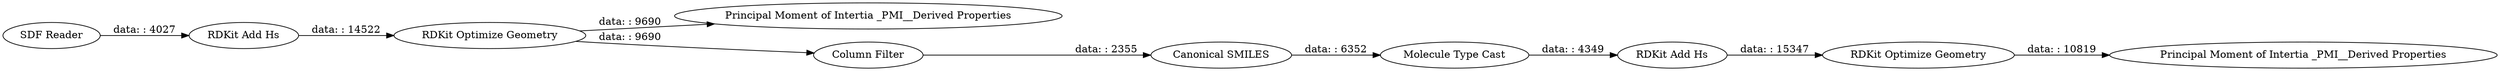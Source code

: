 digraph {
	"586794663939972478_38" [label="RDKit Add Hs"]
	"586794663939972478_34" [label="RDKit Optimize Geometry"]
	"586794663939972478_36" [label="Canonical SMILES"]
	"586794663939972478_39" [label="RDKit Optimize Geometry"]
	"586794663939972478_35" [label="RDKit Add Hs"]
	"586794663939972478_41" [label="Principal Moment of Intertia _PMI__Derived Properties"]
	"586794663939972478_42" [label="SDF Reader"]
	"586794663939972478_33" [label="Principal Moment of Intertia _PMI__Derived Properties"]
	"586794663939972478_37" [label="Molecule Type Cast"]
	"586794663939972478_40" [label="Column Filter"]
	"586794663939972478_42" -> "586794663939972478_35" [label="data: : 4027"]
	"586794663939972478_34" -> "586794663939972478_40" [label="data: : 9690"]
	"586794663939972478_35" -> "586794663939972478_34" [label="data: : 14522"]
	"586794663939972478_39" -> "586794663939972478_41" [label="data: : 10819"]
	"586794663939972478_34" -> "586794663939972478_33" [label="data: : 9690"]
	"586794663939972478_37" -> "586794663939972478_38" [label="data: : 4349"]
	"586794663939972478_38" -> "586794663939972478_39" [label="data: : 15347"]
	"586794663939972478_36" -> "586794663939972478_37" [label="data: : 6352"]
	"586794663939972478_40" -> "586794663939972478_36" [label="data: : 2355"]
	rankdir=LR
}
